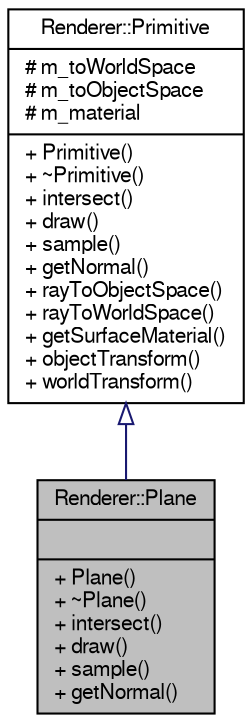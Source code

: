 digraph "Renderer::Plane"
{
  edge [fontname="FreeSans",fontsize="10",labelfontname="FreeSans",labelfontsize="10"];
  node [fontname="FreeSans",fontsize="10",shape=record];
  Node1 [label="{Renderer::Plane\n||+ Plane()\l+ ~Plane()\l+ intersect()\l+ draw()\l+ sample()\l+ getNormal()\l}",height=0.2,width=0.4,color="black", fillcolor="grey75", style="filled", fontcolor="black"];
  Node2 -> Node1 [dir="back",color="midnightblue",fontsize="10",style="solid",arrowtail="onormal"];
  Node2 [label="{Renderer::Primitive\n|# m_toWorldSpace\l# m_toObjectSpace\l# m_material\l|+ Primitive()\l+ ~Primitive()\l+ intersect()\l+ draw()\l+ sample()\l+ getNormal()\l+ rayToObjectSpace()\l+ rayToWorldSpace()\l+ getSurfaceMaterial()\l+ objectTransform()\l+ worldTransform()\l}",height=0.2,width=0.4,color="black", fillcolor="white", style="filled",URL="$classRenderer_1_1Primitive.html",tooltip="The Primitive class is the abstract class representing a renderer primitive, the intersect and draw m..."];
}
